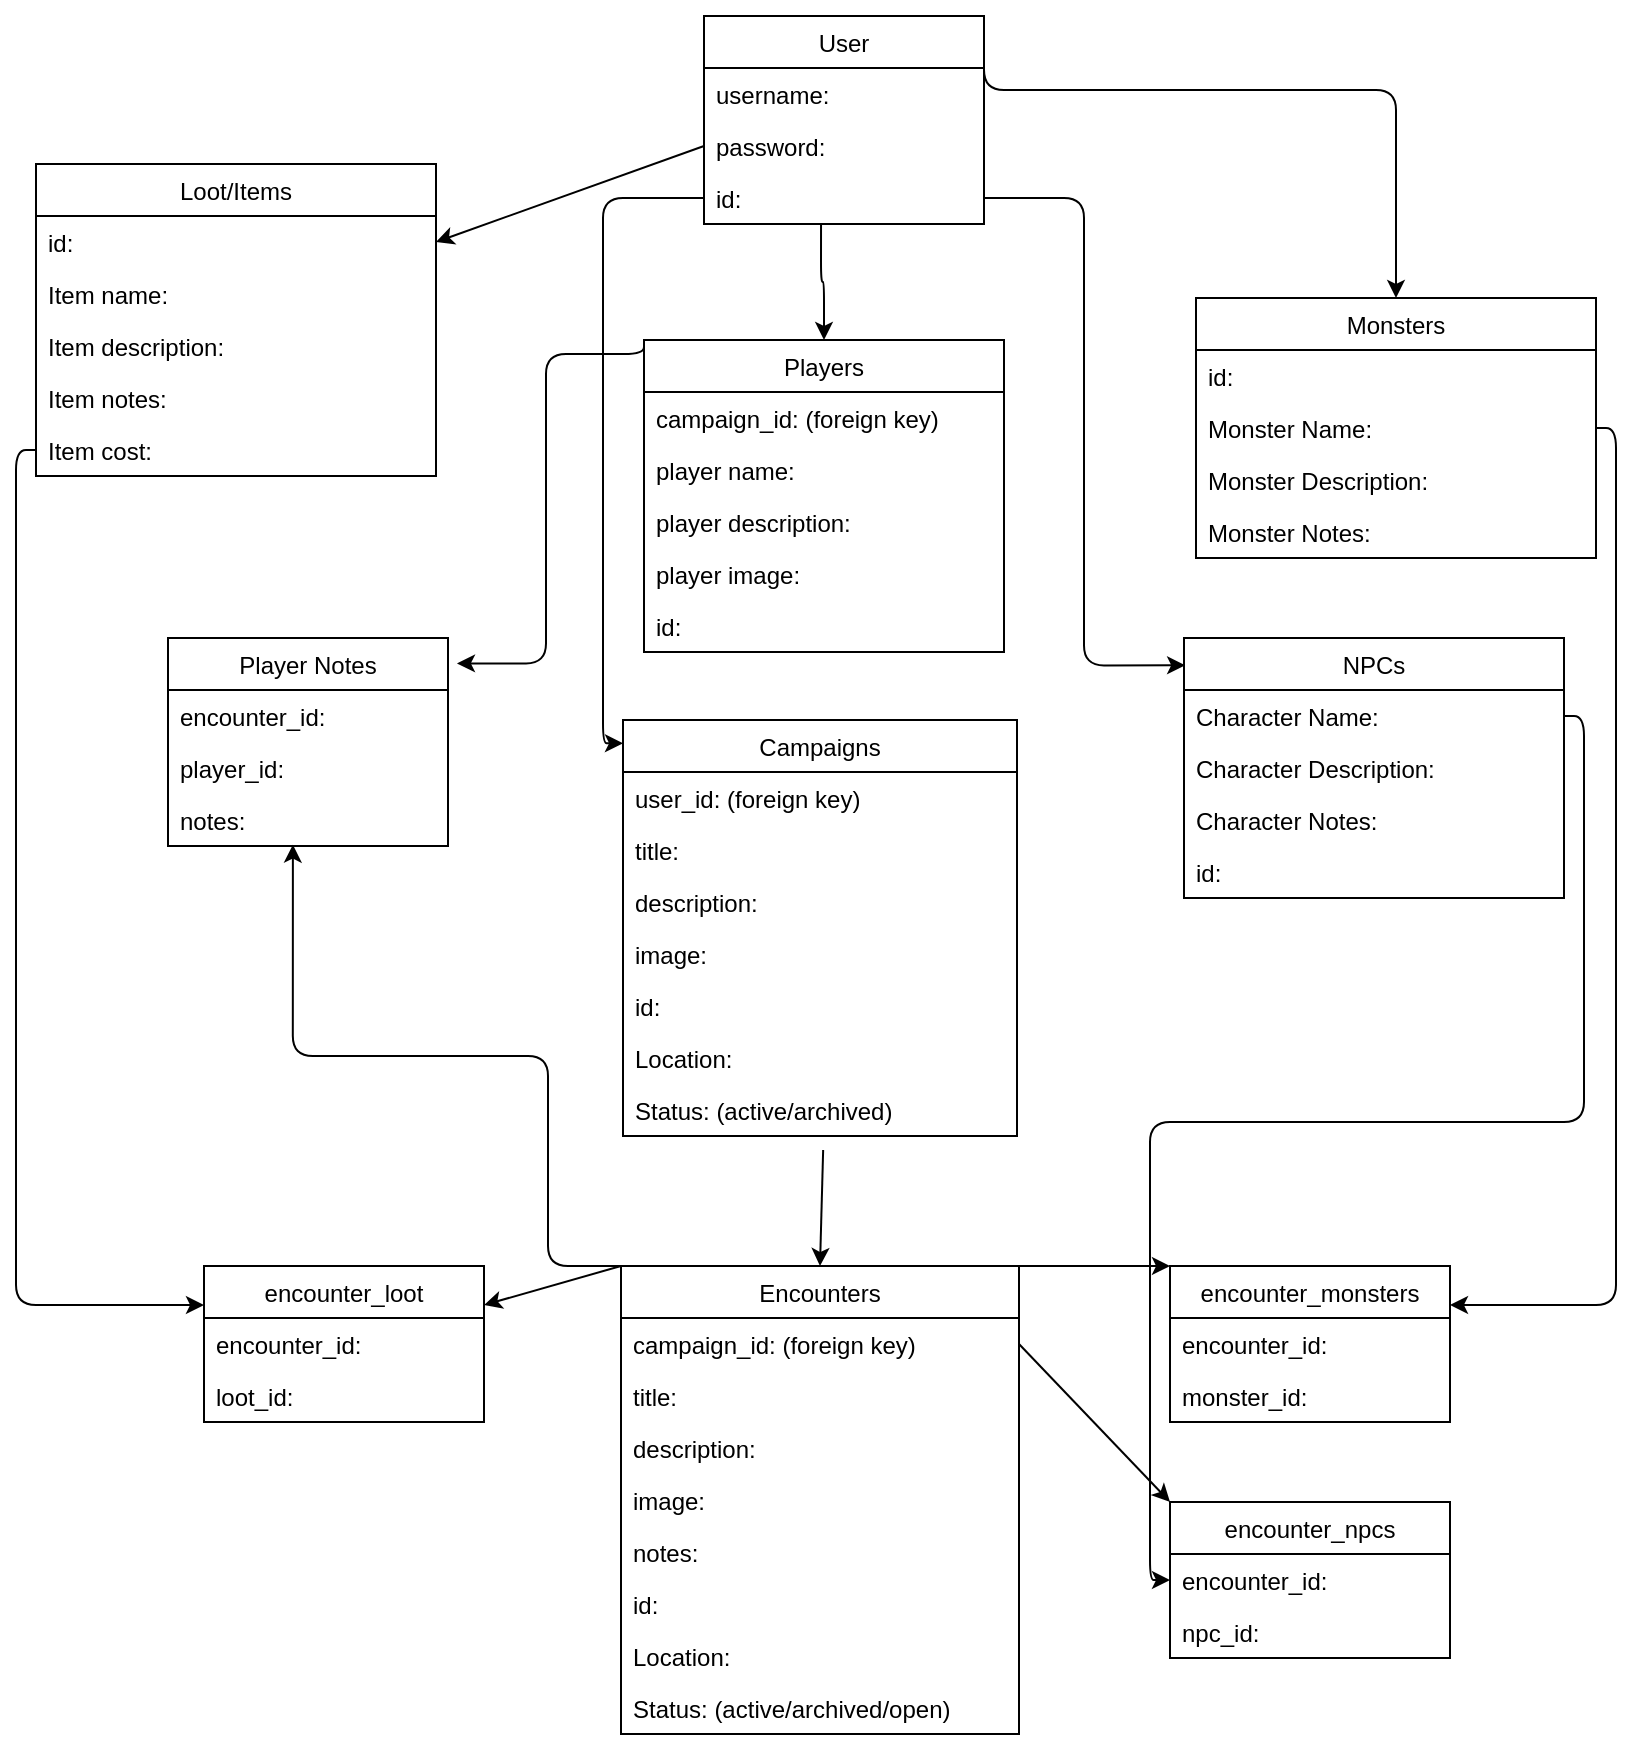 <mxfile>
    <diagram id="thmSi_JtAloP0YzHFhSX" name="Page-1">
        <mxGraphModel dx="1377" dy="1847" grid="0" gridSize="10" guides="1" tooltips="1" connect="1" arrows="1" fold="1" page="1" pageScale="1" pageWidth="850" pageHeight="1100" math="0" shadow="0">
            <root>
                <mxCell id="0"/>
                <mxCell id="1" parent="0"/>
                <mxCell id="111" style="edgeStyle=orthogonalEdgeStyle;html=1;exitX=1;exitY=0;exitDx=0;exitDy=0;entryX=0.5;entryY=0;entryDx=0;entryDy=0;startArrow=none;startFill=0;" edge="1" parent="1" source="2" target="37">
                    <mxGeometry relative="1" as="geometry">
                        <Array as="points">
                            <mxPoint x="505" y="43"/>
                            <mxPoint x="711" y="43"/>
                        </Array>
                    </mxGeometry>
                </mxCell>
                <mxCell id="2" value="User" style="swimlane;fontStyle=0;childLayout=stackLayout;horizontal=1;startSize=26;fillColor=none;horizontalStack=0;resizeParent=1;resizeParentMax=0;resizeLast=0;collapsible=1;marginBottom=0;" parent="1" vertex="1">
                    <mxGeometry x="365" y="6" width="140" height="104" as="geometry"/>
                </mxCell>
                <mxCell id="3" value="username:&#10;" style="text;strokeColor=none;fillColor=none;align=left;verticalAlign=top;spacingLeft=4;spacingRight=4;overflow=hidden;rotatable=0;points=[[0,0.5],[1,0.5]];portConstraint=eastwest;" parent="2" vertex="1">
                    <mxGeometry y="26" width="140" height="26" as="geometry"/>
                </mxCell>
                <mxCell id="4" value="password:" style="text;strokeColor=none;fillColor=none;align=left;verticalAlign=top;spacingLeft=4;spacingRight=4;overflow=hidden;rotatable=0;points=[[0,0.5],[1,0.5]];portConstraint=eastwest;" parent="2" vertex="1">
                    <mxGeometry y="52" width="140" height="26" as="geometry"/>
                </mxCell>
                <mxCell id="5" value="id:" style="text;strokeColor=none;fillColor=none;align=left;verticalAlign=top;spacingLeft=4;spacingRight=4;overflow=hidden;rotatable=0;points=[[0,0.5],[1,0.5]];portConstraint=eastwest;" parent="2" vertex="1">
                    <mxGeometry y="78" width="140" height="26" as="geometry"/>
                </mxCell>
                <mxCell id="6" value="Campaigns" style="swimlane;fontStyle=0;childLayout=stackLayout;horizontal=1;startSize=26;fillColor=none;horizontalStack=0;resizeParent=1;resizeParentMax=0;resizeLast=0;collapsible=1;marginBottom=0;" parent="1" vertex="1">
                    <mxGeometry x="324.5" y="358" width="197" height="208" as="geometry"/>
                </mxCell>
                <mxCell id="7" value="user_id: (foreign key)" style="text;strokeColor=none;fillColor=none;align=left;verticalAlign=top;spacingLeft=4;spacingRight=4;overflow=hidden;rotatable=0;points=[[0,0.5],[1,0.5]];portConstraint=eastwest;" parent="6" vertex="1">
                    <mxGeometry y="26" width="197" height="26" as="geometry"/>
                </mxCell>
                <mxCell id="8" value="title: " style="text;strokeColor=none;fillColor=none;align=left;verticalAlign=top;spacingLeft=4;spacingRight=4;overflow=hidden;rotatable=0;points=[[0,0.5],[1,0.5]];portConstraint=eastwest;" parent="6" vertex="1">
                    <mxGeometry y="52" width="197" height="26" as="geometry"/>
                </mxCell>
                <mxCell id="9" value="description: " style="text;strokeColor=none;fillColor=none;align=left;verticalAlign=top;spacingLeft=4;spacingRight=4;overflow=hidden;rotatable=0;points=[[0,0.5],[1,0.5]];portConstraint=eastwest;" parent="6" vertex="1">
                    <mxGeometry y="78" width="197" height="26" as="geometry"/>
                </mxCell>
                <mxCell id="11" value="image: " style="text;strokeColor=none;fillColor=none;align=left;verticalAlign=top;spacingLeft=4;spacingRight=4;overflow=hidden;rotatable=0;points=[[0,0.5],[1,0.5]];portConstraint=eastwest;" parent="6" vertex="1">
                    <mxGeometry y="104" width="197" height="26" as="geometry"/>
                </mxCell>
                <mxCell id="16" value="id: " style="text;strokeColor=none;fillColor=none;align=left;verticalAlign=top;spacingLeft=4;spacingRight=4;overflow=hidden;rotatable=0;points=[[0,0.5],[1,0.5]];portConstraint=eastwest;" parent="6" vertex="1">
                    <mxGeometry y="130" width="197" height="26" as="geometry"/>
                </mxCell>
                <mxCell id="51" value="Location:" style="text;strokeColor=none;fillColor=none;align=left;verticalAlign=top;spacingLeft=4;spacingRight=4;overflow=hidden;rotatable=0;points=[[0,0.5],[1,0.5]];portConstraint=eastwest;" parent="6" vertex="1">
                    <mxGeometry y="156" width="197" height="26" as="geometry"/>
                </mxCell>
                <mxCell id="53" value="Status: (active/archived)" style="text;strokeColor=none;fillColor=none;align=left;verticalAlign=top;spacingLeft=4;spacingRight=4;overflow=hidden;rotatable=0;points=[[0,0.5],[1,0.5]];portConstraint=eastwest;" parent="6" vertex="1">
                    <mxGeometry y="182" width="197" height="26" as="geometry"/>
                </mxCell>
                <mxCell id="113" style="edgeStyle=orthogonalEdgeStyle;html=1;exitX=0;exitY=0;exitDx=0;exitDy=0;entryX=1.032;entryY=0.122;entryDx=0;entryDy=0;entryPerimeter=0;startArrow=none;startFill=0;" edge="1" parent="1" source="12" target="54">
                    <mxGeometry relative="1" as="geometry">
                        <Array as="points">
                            <mxPoint x="335" y="175"/>
                            <mxPoint x="286" y="175"/>
                            <mxPoint x="286" y="330"/>
                        </Array>
                    </mxGeometry>
                </mxCell>
                <mxCell id="12" value="Players" style="swimlane;fontStyle=0;childLayout=stackLayout;horizontal=1;startSize=26;fillColor=none;horizontalStack=0;resizeParent=1;resizeParentMax=0;resizeLast=0;collapsible=1;marginBottom=0;" parent="1" vertex="1">
                    <mxGeometry x="335" y="168" width="180" height="156" as="geometry"/>
                </mxCell>
                <mxCell id="13" value="campaign_id: (foreign key)" style="text;strokeColor=none;fillColor=none;align=left;verticalAlign=top;spacingLeft=4;spacingRight=4;overflow=hidden;rotatable=0;points=[[0,0.5],[1,0.5]];portConstraint=eastwest;" parent="12" vertex="1">
                    <mxGeometry y="26" width="180" height="26" as="geometry"/>
                </mxCell>
                <mxCell id="14" value="player name: " style="text;strokeColor=none;fillColor=none;align=left;verticalAlign=top;spacingLeft=4;spacingRight=4;overflow=hidden;rotatable=0;points=[[0,0.5],[1,0.5]];portConstraint=eastwest;" parent="12" vertex="1">
                    <mxGeometry y="52" width="180" height="26" as="geometry"/>
                </mxCell>
                <mxCell id="17" value="player description:" style="text;strokeColor=none;fillColor=none;align=left;verticalAlign=top;spacingLeft=4;spacingRight=4;overflow=hidden;rotatable=0;points=[[0,0.5],[1,0.5]];portConstraint=eastwest;" parent="12" vertex="1">
                    <mxGeometry y="78" width="180" height="26" as="geometry"/>
                </mxCell>
                <mxCell id="20" value="player image:" style="text;strokeColor=none;fillColor=none;align=left;verticalAlign=top;spacingLeft=4;spacingRight=4;overflow=hidden;rotatable=0;points=[[0,0.5],[1,0.5]];portConstraint=eastwest;" parent="12" vertex="1">
                    <mxGeometry y="104" width="180" height="26" as="geometry"/>
                </mxCell>
                <mxCell id="58" value="id:" style="text;strokeColor=none;fillColor=none;align=left;verticalAlign=top;spacingLeft=4;spacingRight=4;overflow=hidden;rotatable=0;points=[[0,0.5],[1,0.5]];portConstraint=eastwest;" parent="12" vertex="1">
                    <mxGeometry y="130" width="180" height="26" as="geometry"/>
                </mxCell>
                <mxCell id="104" style="edgeStyle=none;html=1;exitX=0;exitY=0;exitDx=0;exitDy=0;entryX=1;entryY=0.25;entryDx=0;entryDy=0;startArrow=none;startFill=0;" edge="1" parent="1" source="22" target="71">
                    <mxGeometry relative="1" as="geometry"/>
                </mxCell>
                <mxCell id="105" style="edgeStyle=none;html=1;exitX=1;exitY=0;exitDx=0;exitDy=0;entryX=0;entryY=0;entryDx=0;entryDy=0;startArrow=none;startFill=0;" edge="1" parent="1" source="22" target="66">
                    <mxGeometry relative="1" as="geometry"/>
                </mxCell>
                <mxCell id="114" style="edgeStyle=orthogonalEdgeStyle;html=1;exitX=0;exitY=0;exitDx=0;exitDy=0;entryX=0.446;entryY=0.974;entryDx=0;entryDy=0;entryPerimeter=0;startArrow=none;startFill=0;" edge="1" parent="1" source="22" target="57">
                    <mxGeometry relative="1" as="geometry">
                        <Array as="points">
                            <mxPoint x="287" y="631"/>
                            <mxPoint x="287" y="526"/>
                            <mxPoint x="159" y="526"/>
                        </Array>
                    </mxGeometry>
                </mxCell>
                <mxCell id="22" value="Encounters" style="swimlane;fontStyle=0;childLayout=stackLayout;horizontal=1;startSize=26;fillColor=none;horizontalStack=0;resizeParent=1;resizeParentMax=0;resizeLast=0;collapsible=1;marginBottom=0;" parent="1" vertex="1">
                    <mxGeometry x="323.5" y="631" width="199" height="234" as="geometry"/>
                </mxCell>
                <mxCell id="23" value="campaign_id: (foreign key)" style="text;strokeColor=none;fillColor=none;align=left;verticalAlign=top;spacingLeft=4;spacingRight=4;overflow=hidden;rotatable=0;points=[[0,0.5],[1,0.5]];portConstraint=eastwest;" parent="22" vertex="1">
                    <mxGeometry y="26" width="199" height="26" as="geometry"/>
                </mxCell>
                <mxCell id="35" value="title:" style="text;strokeColor=none;fillColor=none;align=left;verticalAlign=top;spacingLeft=4;spacingRight=4;overflow=hidden;rotatable=0;points=[[0,0.5],[1,0.5]];portConstraint=eastwest;" parent="22" vertex="1">
                    <mxGeometry y="52" width="199" height="26" as="geometry"/>
                </mxCell>
                <mxCell id="24" value="description:" style="text;strokeColor=none;fillColor=none;align=left;verticalAlign=top;spacingLeft=4;spacingRight=4;overflow=hidden;rotatable=0;points=[[0,0.5],[1,0.5]];portConstraint=eastwest;" parent="22" vertex="1">
                    <mxGeometry y="78" width="199" height="26" as="geometry"/>
                </mxCell>
                <mxCell id="25" value="image: " style="text;strokeColor=none;fillColor=none;align=left;verticalAlign=top;spacingLeft=4;spacingRight=4;overflow=hidden;rotatable=0;points=[[0,0.5],[1,0.5]];portConstraint=eastwest;" parent="22" vertex="1">
                    <mxGeometry y="104" width="199" height="26" as="geometry"/>
                </mxCell>
                <mxCell id="28" value="notes: " style="text;strokeColor=none;fillColor=none;align=left;verticalAlign=top;spacingLeft=4;spacingRight=4;overflow=hidden;rotatable=0;points=[[0,0.5],[1,0.5]];portConstraint=eastwest;" parent="22" vertex="1">
                    <mxGeometry y="130" width="199" height="26" as="geometry"/>
                </mxCell>
                <mxCell id="29" value="id: " style="text;strokeColor=none;fillColor=none;align=left;verticalAlign=top;spacingLeft=4;spacingRight=4;overflow=hidden;rotatable=0;points=[[0,0.5],[1,0.5]];portConstraint=eastwest;" parent="22" vertex="1">
                    <mxGeometry y="156" width="199" height="26" as="geometry"/>
                </mxCell>
                <mxCell id="50" value="Location:" style="text;strokeColor=none;fillColor=none;align=left;verticalAlign=top;spacingLeft=4;spacingRight=4;overflow=hidden;rotatable=0;points=[[0,0.5],[1,0.5]];portConstraint=eastwest;" parent="22" vertex="1">
                    <mxGeometry y="182" width="199" height="26" as="geometry"/>
                </mxCell>
                <mxCell id="52" value="Status: (active/archived/open)" style="text;strokeColor=none;fillColor=none;align=left;verticalAlign=top;spacingLeft=4;spacingRight=4;overflow=hidden;rotatable=0;points=[[0,0.5],[1,0.5]];portConstraint=eastwest;" parent="22" vertex="1">
                    <mxGeometry y="208" width="199" height="26" as="geometry"/>
                </mxCell>
                <mxCell id="30" value="NPCs" style="swimlane;fontStyle=0;childLayout=stackLayout;horizontal=1;startSize=26;fillColor=none;horizontalStack=0;resizeParent=1;resizeParentMax=0;resizeLast=0;collapsible=1;marginBottom=0;" parent="1" vertex="1">
                    <mxGeometry x="605" y="317" width="190" height="130" as="geometry"/>
                </mxCell>
                <mxCell id="32" value="Character Name:" style="text;strokeColor=none;fillColor=none;align=left;verticalAlign=top;spacingLeft=4;spacingRight=4;overflow=hidden;rotatable=0;points=[[0,0.5],[1,0.5]];portConstraint=eastwest;" parent="30" vertex="1">
                    <mxGeometry y="26" width="190" height="26" as="geometry"/>
                </mxCell>
                <mxCell id="33" value="Character Description:" style="text;strokeColor=none;fillColor=none;align=left;verticalAlign=top;spacingLeft=4;spacingRight=4;overflow=hidden;rotatable=0;points=[[0,0.5],[1,0.5]];portConstraint=eastwest;" parent="30" vertex="1">
                    <mxGeometry y="52" width="190" height="26" as="geometry"/>
                </mxCell>
                <mxCell id="36" value="Character Notes:" style="text;strokeColor=none;fillColor=none;align=left;verticalAlign=top;spacingLeft=4;spacingRight=4;overflow=hidden;rotatable=0;points=[[0,0.5],[1,0.5]];portConstraint=eastwest;" parent="30" vertex="1">
                    <mxGeometry y="78" width="190" height="26" as="geometry"/>
                </mxCell>
                <mxCell id="76" value="id:" style="text;strokeColor=none;fillColor=none;align=left;verticalAlign=top;spacingLeft=4;spacingRight=4;overflow=hidden;rotatable=0;points=[[0,0.5],[1,0.5]];portConstraint=eastwest;" parent="30" vertex="1">
                    <mxGeometry y="104" width="190" height="26" as="geometry"/>
                </mxCell>
                <mxCell id="37" value="Monsters" style="swimlane;fontStyle=0;childLayout=stackLayout;horizontal=1;startSize=26;fillColor=none;horizontalStack=0;resizeParent=1;resizeParentMax=0;resizeLast=0;collapsible=1;marginBottom=0;" parent="1" vertex="1">
                    <mxGeometry x="611" y="147" width="200" height="130" as="geometry"/>
                </mxCell>
                <mxCell id="38" value="id:" style="text;strokeColor=none;fillColor=none;align=left;verticalAlign=top;spacingLeft=4;spacingRight=4;overflow=hidden;rotatable=0;points=[[0,0.5],[1,0.5]];portConstraint=eastwest;" parent="37" vertex="1">
                    <mxGeometry y="26" width="200" height="26" as="geometry"/>
                </mxCell>
                <mxCell id="39" value="Monster Name:" style="text;strokeColor=none;fillColor=none;align=left;verticalAlign=top;spacingLeft=4;spacingRight=4;overflow=hidden;rotatable=0;points=[[0,0.5],[1,0.5]];portConstraint=eastwest;" parent="37" vertex="1">
                    <mxGeometry y="52" width="200" height="26" as="geometry"/>
                </mxCell>
                <mxCell id="40" value="Monster Description:" style="text;strokeColor=none;fillColor=none;align=left;verticalAlign=top;spacingLeft=4;spacingRight=4;overflow=hidden;rotatable=0;points=[[0,0.5],[1,0.5]];portConstraint=eastwest;" parent="37" vertex="1">
                    <mxGeometry y="78" width="200" height="26" as="geometry"/>
                </mxCell>
                <mxCell id="41" value="Monster Notes:" style="text;strokeColor=none;fillColor=none;align=left;verticalAlign=top;spacingLeft=4;spacingRight=4;overflow=hidden;rotatable=0;points=[[0,0.5],[1,0.5]];portConstraint=eastwest;" parent="37" vertex="1">
                    <mxGeometry y="104" width="200" height="26" as="geometry"/>
                </mxCell>
                <object label="Loot/Items" id="43">
                    <mxCell style="swimlane;fontStyle=0;childLayout=stackLayout;horizontal=1;startSize=26;fillColor=none;horizontalStack=0;resizeParent=1;resizeParentMax=0;resizeLast=0;collapsible=1;marginBottom=0;" parent="1" vertex="1">
                        <mxGeometry x="31" y="80" width="200" height="156" as="geometry"/>
                    </mxCell>
                </object>
                <mxCell id="44" value="id:" style="text;strokeColor=none;fillColor=none;align=left;verticalAlign=top;spacingLeft=4;spacingRight=4;overflow=hidden;rotatable=0;points=[[0,0.5],[1,0.5]];portConstraint=eastwest;" parent="43" vertex="1">
                    <mxGeometry y="26" width="200" height="26" as="geometry"/>
                </mxCell>
                <mxCell id="45" value="Item name:" style="text;strokeColor=none;fillColor=none;align=left;verticalAlign=top;spacingLeft=4;spacingRight=4;overflow=hidden;rotatable=0;points=[[0,0.5],[1,0.5]];portConstraint=eastwest;" parent="43" vertex="1">
                    <mxGeometry y="52" width="200" height="26" as="geometry"/>
                </mxCell>
                <mxCell id="46" value="Item description:" style="text;strokeColor=none;fillColor=none;align=left;verticalAlign=top;spacingLeft=4;spacingRight=4;overflow=hidden;rotatable=0;points=[[0,0.5],[1,0.5]];portConstraint=eastwest;" parent="43" vertex="1">
                    <mxGeometry y="78" width="200" height="26" as="geometry"/>
                </mxCell>
                <mxCell id="47" value="Item notes:" style="text;strokeColor=none;fillColor=none;align=left;verticalAlign=top;spacingLeft=4;spacingRight=4;overflow=hidden;rotatable=0;points=[[0,0.5],[1,0.5]];portConstraint=eastwest;" parent="43" vertex="1">
                    <mxGeometry y="104" width="200" height="26" as="geometry"/>
                </mxCell>
                <mxCell id="48" value="Item cost:" style="text;strokeColor=none;fillColor=none;align=left;verticalAlign=top;spacingLeft=4;spacingRight=4;overflow=hidden;rotatable=0;points=[[0,0.5],[1,0.5]];portConstraint=eastwest;" parent="43" vertex="1">
                    <mxGeometry y="130" width="200" height="26" as="geometry"/>
                </mxCell>
                <mxCell id="54" value="Player Notes" style="swimlane;fontStyle=0;childLayout=stackLayout;horizontal=1;startSize=26;fillColor=none;horizontalStack=0;resizeParent=1;resizeParentMax=0;resizeLast=0;collapsible=1;marginBottom=0;" parent="1" vertex="1">
                    <mxGeometry x="97" y="317" width="140" height="104" as="geometry"/>
                </mxCell>
                <mxCell id="55" value="encounter_id: " style="text;strokeColor=none;fillColor=none;align=left;verticalAlign=top;spacingLeft=4;spacingRight=4;overflow=hidden;rotatable=0;points=[[0,0.5],[1,0.5]];portConstraint=eastwest;" parent="54" vertex="1">
                    <mxGeometry y="26" width="140" height="26" as="geometry"/>
                </mxCell>
                <mxCell id="56" value="player_id:" style="text;strokeColor=none;fillColor=none;align=left;verticalAlign=top;spacingLeft=4;spacingRight=4;overflow=hidden;rotatable=0;points=[[0,0.5],[1,0.5]];portConstraint=eastwest;" parent="54" vertex="1">
                    <mxGeometry y="52" width="140" height="26" as="geometry"/>
                </mxCell>
                <mxCell id="57" value="notes:" style="text;strokeColor=none;fillColor=none;align=left;verticalAlign=top;spacingLeft=4;spacingRight=4;overflow=hidden;rotatable=0;points=[[0,0.5],[1,0.5]];portConstraint=eastwest;" parent="54" vertex="1">
                    <mxGeometry y="78" width="140" height="26" as="geometry"/>
                </mxCell>
                <mxCell id="62" value="encounter_npcs" style="swimlane;fontStyle=0;childLayout=stackLayout;horizontal=1;startSize=26;fillColor=none;horizontalStack=0;resizeParent=1;resizeParentMax=0;resizeLast=0;collapsible=1;marginBottom=0;" parent="1" vertex="1">
                    <mxGeometry x="598" y="749" width="140" height="78" as="geometry"/>
                </mxCell>
                <mxCell id="63" value="encounter_id:" style="text;strokeColor=none;fillColor=none;align=left;verticalAlign=top;spacingLeft=4;spacingRight=4;overflow=hidden;rotatable=0;points=[[0,0.5],[1,0.5]];portConstraint=eastwest;" parent="62" vertex="1">
                    <mxGeometry y="26" width="140" height="26" as="geometry"/>
                </mxCell>
                <mxCell id="64" value="npc_id:" style="text;strokeColor=none;fillColor=none;align=left;verticalAlign=top;spacingLeft=4;spacingRight=4;overflow=hidden;rotatable=0;points=[[0,0.5],[1,0.5]];portConstraint=eastwest;" parent="62" vertex="1">
                    <mxGeometry y="52" width="140" height="26" as="geometry"/>
                </mxCell>
                <mxCell id="66" value="encounter_monsters" style="swimlane;fontStyle=0;childLayout=stackLayout;horizontal=1;startSize=26;fillColor=none;horizontalStack=0;resizeParent=1;resizeParentMax=0;resizeLast=0;collapsible=1;marginBottom=0;" parent="1" vertex="1">
                    <mxGeometry x="598" y="631" width="140" height="78" as="geometry"/>
                </mxCell>
                <mxCell id="67" value="encounter_id:" style="text;strokeColor=none;fillColor=none;align=left;verticalAlign=top;spacingLeft=4;spacingRight=4;overflow=hidden;rotatable=0;points=[[0,0.5],[1,0.5]];portConstraint=eastwest;" parent="66" vertex="1">
                    <mxGeometry y="26" width="140" height="26" as="geometry"/>
                </mxCell>
                <mxCell id="68" value="monster_id:" style="text;strokeColor=none;fillColor=none;align=left;verticalAlign=top;spacingLeft=4;spacingRight=4;overflow=hidden;rotatable=0;points=[[0,0.5],[1,0.5]];portConstraint=eastwest;" parent="66" vertex="1">
                    <mxGeometry y="52" width="140" height="26" as="geometry"/>
                </mxCell>
                <mxCell id="71" value="encounter_loot" style="swimlane;fontStyle=0;childLayout=stackLayout;horizontal=1;startSize=26;fillColor=none;horizontalStack=0;resizeParent=1;resizeParentMax=0;resizeLast=0;collapsible=1;marginBottom=0;" parent="1" vertex="1">
                    <mxGeometry x="115" y="631" width="140" height="78" as="geometry"/>
                </mxCell>
                <mxCell id="72" value="encounter_id:" style="text;strokeColor=none;fillColor=none;align=left;verticalAlign=top;spacingLeft=4;spacingRight=4;overflow=hidden;rotatable=0;points=[[0,0.5],[1,0.5]];portConstraint=eastwest;" parent="71" vertex="1">
                    <mxGeometry y="26" width="140" height="26" as="geometry"/>
                </mxCell>
                <mxCell id="73" value="loot_id:" style="text;strokeColor=none;fillColor=none;align=left;verticalAlign=top;spacingLeft=4;spacingRight=4;overflow=hidden;rotatable=0;points=[[0,0.5],[1,0.5]];portConstraint=eastwest;" parent="71" vertex="1">
                    <mxGeometry y="52" width="140" height="26" as="geometry"/>
                </mxCell>
                <mxCell id="84" style="html=1;exitX=0;exitY=0.5;exitDx=0;exitDy=0;entryX=1;entryY=0.5;entryDx=0;entryDy=0;" edge="1" parent="1" source="4" target="44">
                    <mxGeometry relative="1" as="geometry"/>
                </mxCell>
                <mxCell id="91" style="edgeStyle=none;html=1;exitX=0;exitY=0.5;exitDx=0;exitDy=0;entryX=0.25;entryY=0;entryDx=0;entryDy=0;strokeColor=none;startArrow=classic;startFill=1;" edge="1" parent="1" source="76" target="6">
                    <mxGeometry relative="1" as="geometry"/>
                </mxCell>
                <mxCell id="98" style="edgeStyle=none;html=1;exitX=0.508;exitY=1.269;exitDx=0;exitDy=0;entryX=0.5;entryY=0;entryDx=0;entryDy=0;startArrow=none;startFill=0;exitPerimeter=0;" edge="1" parent="1" source="53" target="22">
                    <mxGeometry relative="1" as="geometry"/>
                </mxCell>
                <mxCell id="99" style="edgeStyle=orthogonalEdgeStyle;html=1;exitX=1;exitY=0.5;exitDx=0;exitDy=0;entryX=0;entryY=0.5;entryDx=0;entryDy=0;startArrow=none;startFill=0;" edge="1" parent="1" source="32" target="62">
                    <mxGeometry relative="1" as="geometry"/>
                </mxCell>
                <mxCell id="101" style="edgeStyle=orthogonalEdgeStyle;html=1;exitX=1;exitY=0.5;exitDx=0;exitDy=0;entryX=1;entryY=0.25;entryDx=0;entryDy=0;startArrow=none;startFill=0;" edge="1" parent="1" source="39" target="66">
                    <mxGeometry relative="1" as="geometry"/>
                </mxCell>
                <mxCell id="102" style="edgeStyle=orthogonalEdgeStyle;html=1;exitX=0;exitY=0.5;exitDx=0;exitDy=0;entryX=0;entryY=0.25;entryDx=0;entryDy=0;startArrow=none;startFill=0;" edge="1" parent="1" source="48" target="71">
                    <mxGeometry relative="1" as="geometry"/>
                </mxCell>
                <mxCell id="106" style="edgeStyle=none;html=1;exitX=1;exitY=0.5;exitDx=0;exitDy=0;entryX=0;entryY=0;entryDx=0;entryDy=0;startArrow=none;startFill=0;" edge="1" parent="1" source="23" target="62">
                    <mxGeometry relative="1" as="geometry"/>
                </mxCell>
                <mxCell id="108" style="edgeStyle=orthogonalEdgeStyle;html=1;exitX=0;exitY=0.5;exitDx=0;exitDy=0;entryX=0;entryY=0.056;entryDx=0;entryDy=0;entryPerimeter=0;startArrow=none;startFill=0;" edge="1" parent="1" source="5" target="6">
                    <mxGeometry relative="1" as="geometry"/>
                </mxCell>
                <mxCell id="110" style="edgeStyle=orthogonalEdgeStyle;html=1;exitX=1;exitY=0.5;exitDx=0;exitDy=0;entryX=0.003;entryY=0.105;entryDx=0;entryDy=0;entryPerimeter=0;startArrow=none;startFill=0;" edge="1" parent="1" source="5" target="30">
                    <mxGeometry relative="1" as="geometry"/>
                </mxCell>
                <mxCell id="112" style="edgeStyle=orthogonalEdgeStyle;html=1;exitX=0.418;exitY=0.987;exitDx=0;exitDy=0;entryX=0.5;entryY=0;entryDx=0;entryDy=0;startArrow=none;startFill=0;exitPerimeter=0;" edge="1" parent="1" source="5" target="12">
                    <mxGeometry relative="1" as="geometry"/>
                </mxCell>
            </root>
        </mxGraphModel>
    </diagram>
</mxfile>
